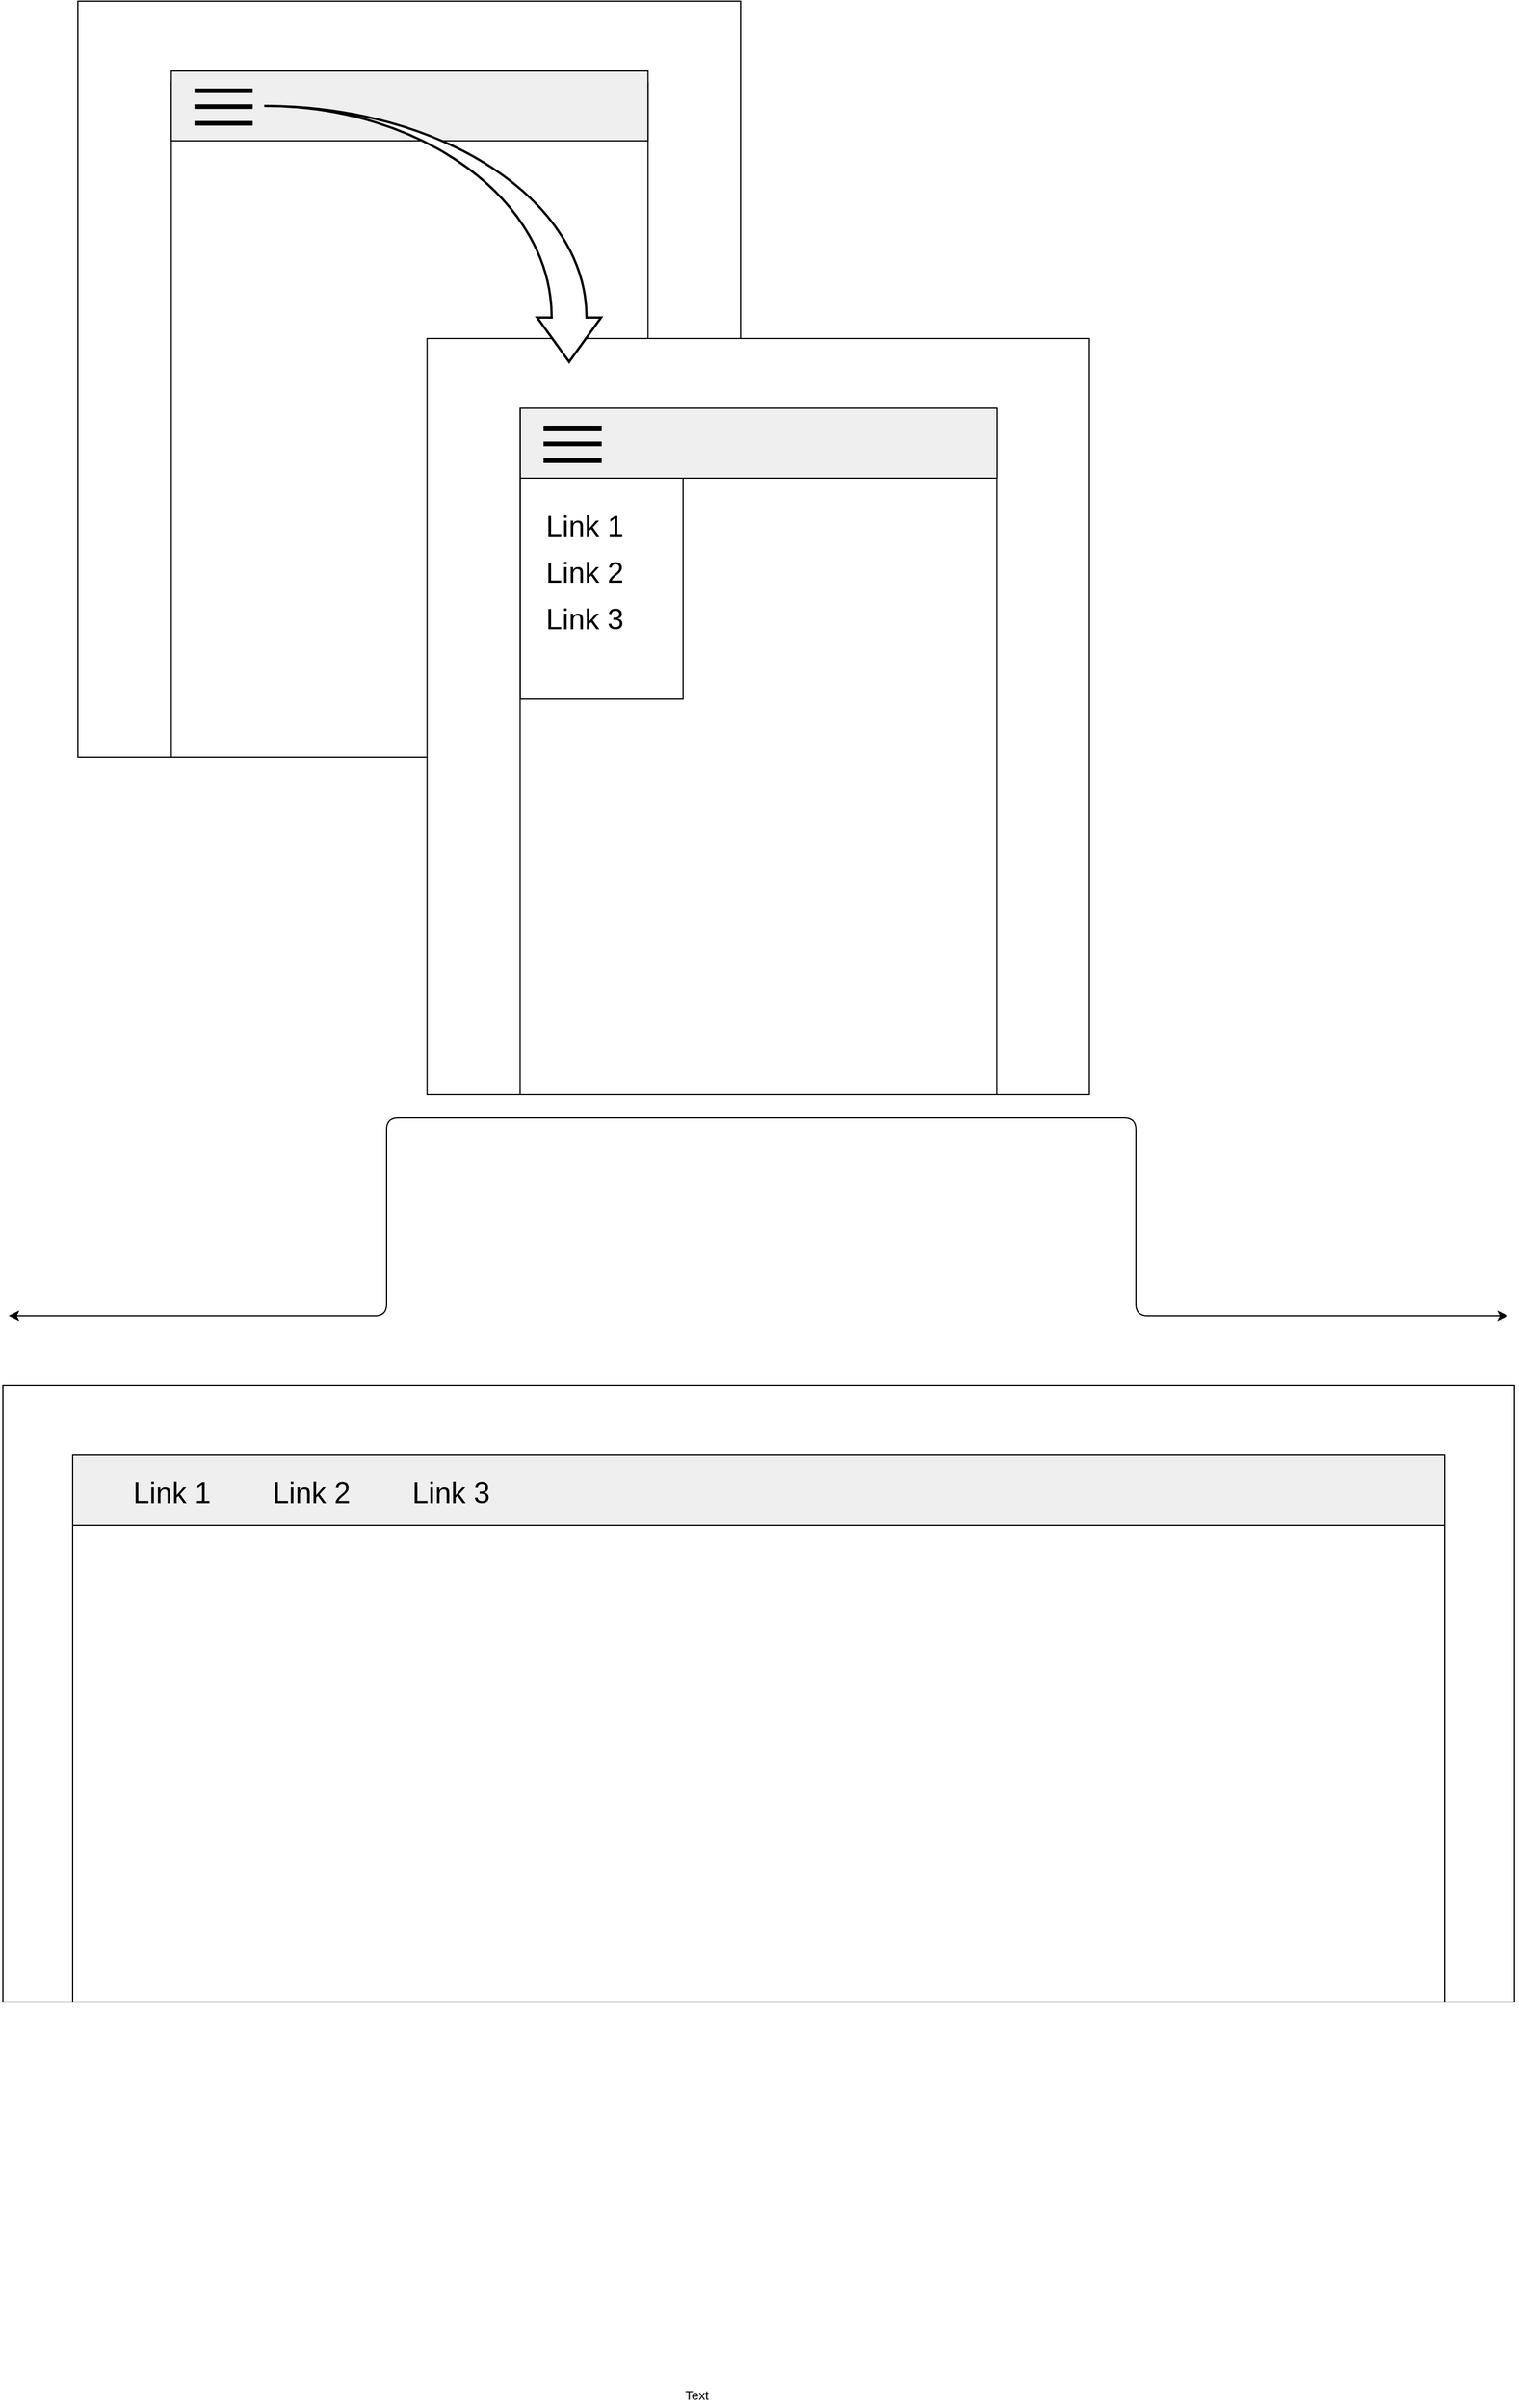 <mxfile version="12.5.5" type="github">
  <diagram id="QGhUyTIW-ln7sHWoSe3L" name="Page-1">
    <mxGraphModel dx="184" dy="108" grid="1" gridSize="10" guides="1" tooltips="1" connect="0" arrows="1" fold="1" page="1" pageScale="1" pageWidth="850" pageHeight="1100" math="0" shadow="0">
      <root>
        <mxCell id="0"/>
        <mxCell id="1" parent="0"/>
        <mxCell id="ib5cPDt98PrHHatiAGnp-25" value="" style="rounded=0;whiteSpace=wrap;html=1;strokeColor=#000000;fillColor=#FFFFFF;fontSize=15;" parent="1" vertex="1">
          <mxGeometry x="210" y="20" width="570" height="650" as="geometry"/>
        </mxCell>
        <mxCell id="ib5cPDt98PrHHatiAGnp-1" value="" style="rounded=0;whiteSpace=wrap;html=1;" parent="1" vertex="1">
          <mxGeometry x="290.33" y="90" width="410" height="580" as="geometry"/>
        </mxCell>
        <mxCell id="ib5cPDt98PrHHatiAGnp-2" value="" style="rounded=0;whiteSpace=wrap;html=1;fillColor=#efefef;" parent="1" vertex="1">
          <mxGeometry x="290.33" y="80" width="410" height="60" as="geometry"/>
        </mxCell>
        <mxCell id="ib5cPDt98PrHHatiAGnp-4" value="" style="endArrow=none;html=1;endSize=6;fontSize=15;strokeWidth=4;" parent="1" edge="1">
          <mxGeometry width="50" height="50" relative="1" as="geometry">
            <mxPoint x="310.33" y="97" as="sourcePoint"/>
            <mxPoint x="360.33" y="97" as="targetPoint"/>
          </mxGeometry>
        </mxCell>
        <mxCell id="ib5cPDt98PrHHatiAGnp-5" value="" style="endArrow=none;html=1;strokeWidth=4;" parent="1" edge="1">
          <mxGeometry width="50" height="50" relative="1" as="geometry">
            <mxPoint x="310.33" y="110.58" as="sourcePoint"/>
            <mxPoint x="360.33" y="110.58" as="targetPoint"/>
          </mxGeometry>
        </mxCell>
        <mxCell id="ib5cPDt98PrHHatiAGnp-6" value="" style="endArrow=none;html=1;strokeWidth=4;" parent="1" edge="1">
          <mxGeometry width="50" height="50" relative="1" as="geometry">
            <mxPoint x="310.33" y="125" as="sourcePoint"/>
            <mxPoint x="360.33" y="125" as="targetPoint"/>
          </mxGeometry>
        </mxCell>
        <mxCell id="ib5cPDt98PrHHatiAGnp-7" style="edgeStyle=orthogonalEdgeStyle;rounded=0;orthogonalLoop=1;jettySize=auto;html=1;exitX=0.5;exitY=1;exitDx=0;exitDy=0;endSize=6;strokeWidth=4;fontSize=15;" parent="1" source="ib5cPDt98PrHHatiAGnp-1" target="ib5cPDt98PrHHatiAGnp-1" edge="1">
          <mxGeometry relative="1" as="geometry"/>
        </mxCell>
        <mxCell id="ib5cPDt98PrHHatiAGnp-12" value="" style="rounded=0;whiteSpace=wrap;html=1;fontSize=15;fillColor=#eee;" parent="1" vertex="1">
          <mxGeometry x="590.5" y="430" width="160" height="200" as="geometry"/>
        </mxCell>
        <mxCell id="ib5cPDt98PrHHatiAGnp-29" value="" style="rounded=0;whiteSpace=wrap;html=1;strokeColor=#000000;fillColor=#FFFFFF;fontSize=15;" parent="1" vertex="1">
          <mxGeometry x="510.33" y="310" width="569.67" height="650" as="geometry"/>
        </mxCell>
        <mxCell id="ib5cPDt98PrHHatiAGnp-28" value="" style="rounded=0;whiteSpace=wrap;html=1;" parent="1" vertex="1">
          <mxGeometry x="590.33" y="370" width="410" height="590" as="geometry"/>
        </mxCell>
        <mxCell id="ib5cPDt98PrHHatiAGnp-8" value="" style="rounded=0;whiteSpace=wrap;html=1;fillColor=#efefef;" parent="1" vertex="1">
          <mxGeometry x="590.5" y="370" width="410" height="60" as="geometry"/>
        </mxCell>
        <mxCell id="ib5cPDt98PrHHatiAGnp-9" value="" style="endArrow=none;html=1;endSize=6;fontSize=15;strokeWidth=4;" parent="1" edge="1">
          <mxGeometry width="50" height="50" relative="1" as="geometry">
            <mxPoint x="610.5" y="387" as="sourcePoint"/>
            <mxPoint x="660.5" y="387" as="targetPoint"/>
          </mxGeometry>
        </mxCell>
        <mxCell id="ib5cPDt98PrHHatiAGnp-10" value="" style="endArrow=none;html=1;strokeWidth=4;" parent="1" edge="1">
          <mxGeometry width="50" height="50" relative="1" as="geometry">
            <mxPoint x="610.5" y="400.58" as="sourcePoint"/>
            <mxPoint x="660.5" y="400.58" as="targetPoint"/>
          </mxGeometry>
        </mxCell>
        <mxCell id="ib5cPDt98PrHHatiAGnp-11" value="" style="endArrow=none;html=1;strokeWidth=4;" parent="1" edge="1">
          <mxGeometry width="50" height="50" relative="1" as="geometry">
            <mxPoint x="610.5" y="415" as="sourcePoint"/>
            <mxPoint x="660.5" y="415" as="targetPoint"/>
          </mxGeometry>
        </mxCell>
        <mxCell id="ib5cPDt98PrHHatiAGnp-14" value="&lt;font style=&quot;font-size: 25px&quot;&gt;Link 1&lt;/font&gt;" style="text;html=1;strokeColor=none;fillColor=none;align=center;verticalAlign=middle;whiteSpace=wrap;rounded=0;fontSize=15;" parent="1" vertex="1">
          <mxGeometry x="600.5" y="460" width="90" height="20" as="geometry"/>
        </mxCell>
        <mxCell id="ib5cPDt98PrHHatiAGnp-18" value="&lt;font style=&quot;font-size: 25px&quot;&gt;Link 2&lt;/font&gt;" style="text;html=1;strokeColor=none;fillColor=none;align=center;verticalAlign=middle;whiteSpace=wrap;rounded=0;fontSize=15;" parent="1" vertex="1">
          <mxGeometry x="600.5" y="500" width="90" height="20" as="geometry"/>
        </mxCell>
        <mxCell id="ib5cPDt98PrHHatiAGnp-19" value="&lt;font style=&quot;font-size: 25px&quot;&gt;Link 3&lt;/font&gt;" style="text;html=1;strokeColor=none;fillColor=none;align=center;verticalAlign=middle;whiteSpace=wrap;rounded=0;fontSize=15;" parent="1" vertex="1">
          <mxGeometry x="600.5" y="540" width="90" height="20" as="geometry"/>
        </mxCell>
        <mxCell id="ib5cPDt98PrHHatiAGnp-30" value="" style="verticalLabelPosition=bottom;verticalAlign=top;html=1;shape=mxgraph.basic.rect;fillColor2=none;strokeWidth=1;size=20;indent=5;fillColor=none;gradientColor=none;fontSize=15;" parent="1" vertex="1">
          <mxGeometry x="590.5" y="430" width="140" height="190" as="geometry"/>
        </mxCell>
        <mxCell id="ib5cPDt98PrHHatiAGnp-31" value="" style="html=1;shadow=0;dashed=0;align=center;verticalAlign=middle;shape=mxgraph.arrows2.jumpInArrow;dy=15;dx=38;arrowHead=55;strokeColor=#000000;strokeWidth=2;fillColor=#ffffff;gradientColor=none;fontSize=11;direction=south;" parent="1" vertex="1">
          <mxGeometry x="370.33" y="110" width="289.67" height="220" as="geometry"/>
        </mxCell>
        <mxCell id="-b9HnFjxUjC7qoNVkgfR-1" value="" style="rounded=0;whiteSpace=wrap;html=1;" vertex="1" parent="1">
          <mxGeometry x="145.5" y="1210" width="1300" height="530" as="geometry"/>
        </mxCell>
        <mxCell id="-b9HnFjxUjC7qoNVkgfR-3" value="" style="rounded=0;whiteSpace=wrap;html=1;" vertex="1" parent="1">
          <mxGeometry x="205.5" y="1270" width="1180" height="470" as="geometry"/>
        </mxCell>
        <mxCell id="-b9HnFjxUjC7qoNVkgfR-2" value="" style="rounded=0;whiteSpace=wrap;html=1;fillColor=#efefef;" vertex="1" parent="1">
          <mxGeometry x="205.5" y="1270" width="1180" height="60" as="geometry"/>
        </mxCell>
        <mxCell id="-b9HnFjxUjC7qoNVkgfR-4" value="&lt;font style=&quot;font-size: 25px&quot;&gt;Link 1&lt;/font&gt;" style="text;html=1;strokeColor=none;fillColor=none;align=center;verticalAlign=middle;whiteSpace=wrap;rounded=0;fontSize=15;" vertex="1" parent="1">
          <mxGeometry x="245.5" y="1291" width="90" height="20" as="geometry"/>
        </mxCell>
        <mxCell id="-b9HnFjxUjC7qoNVkgfR-5" value="&lt;font style=&quot;font-size: 25px&quot;&gt;Link 2&lt;/font&gt;" style="text;html=1;strokeColor=none;fillColor=none;align=center;verticalAlign=middle;whiteSpace=wrap;rounded=0;fontSize=15;" vertex="1" parent="1">
          <mxGeometry x="365.5" y="1291" width="90" height="20" as="geometry"/>
        </mxCell>
        <mxCell id="-b9HnFjxUjC7qoNVkgfR-6" value="&lt;font style=&quot;font-size: 25px&quot;&gt;Link 3&lt;/font&gt;" style="text;html=1;strokeColor=none;fillColor=none;align=center;verticalAlign=middle;whiteSpace=wrap;rounded=0;fontSize=15;" vertex="1" parent="1">
          <mxGeometry x="485.5" y="1291" width="90" height="20" as="geometry"/>
        </mxCell>
        <mxCell id="-b9HnFjxUjC7qoNVkgfR-11" value="Text" style="text;html=1;align=center;verticalAlign=middle;resizable=0;points=[];autosize=1;fontSize=11;" vertex="1" parent="1">
          <mxGeometry x="722" y="2068" width="40" height="20" as="geometry"/>
        </mxCell>
        <mxCell id="-b9HnFjxUjC7qoNVkgfR-12" value="" style="edgeStyle=elbowEdgeStyle;elbow=horizontal;endArrow=classic;html=1;fontSize=11;" edge="1" parent="1">
          <mxGeometry width="50" height="50" relative="1" as="geometry">
            <mxPoint x="800" y="980" as="sourcePoint"/>
            <mxPoint x="1440" y="1150" as="targetPoint"/>
          </mxGeometry>
        </mxCell>
        <mxCell id="-b9HnFjxUjC7qoNVkgfR-13" value="" style="edgeStyle=elbowEdgeStyle;elbow=horizontal;endArrow=classic;html=1;fontSize=11;" edge="1" parent="1">
          <mxGeometry width="50" height="50" relative="1" as="geometry">
            <mxPoint x="800" y="980" as="sourcePoint"/>
            <mxPoint x="150.5" y="1150" as="targetPoint"/>
          </mxGeometry>
        </mxCell>
      </root>
    </mxGraphModel>
  </diagram>
</mxfile>
